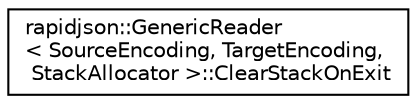 digraph "Graphical Class Hierarchy"
{
 // INTERACTIVE_SVG=YES
 // LATEX_PDF_SIZE
  edge [fontname="Helvetica",fontsize="10",labelfontname="Helvetica",labelfontsize="10"];
  node [fontname="Helvetica",fontsize="10",shape=record];
  rankdir="LR";
  Node0 [label="rapidjson::GenericReader\l\< SourceEncoding, TargetEncoding,\l StackAllocator \>::ClearStackOnExit",height=0.2,width=0.4,color="black", fillcolor="white", style="filled",URL="$structrapidjson_1_1_generic_reader_1_1_clear_stack_on_exit.html",tooltip=" "];
}
